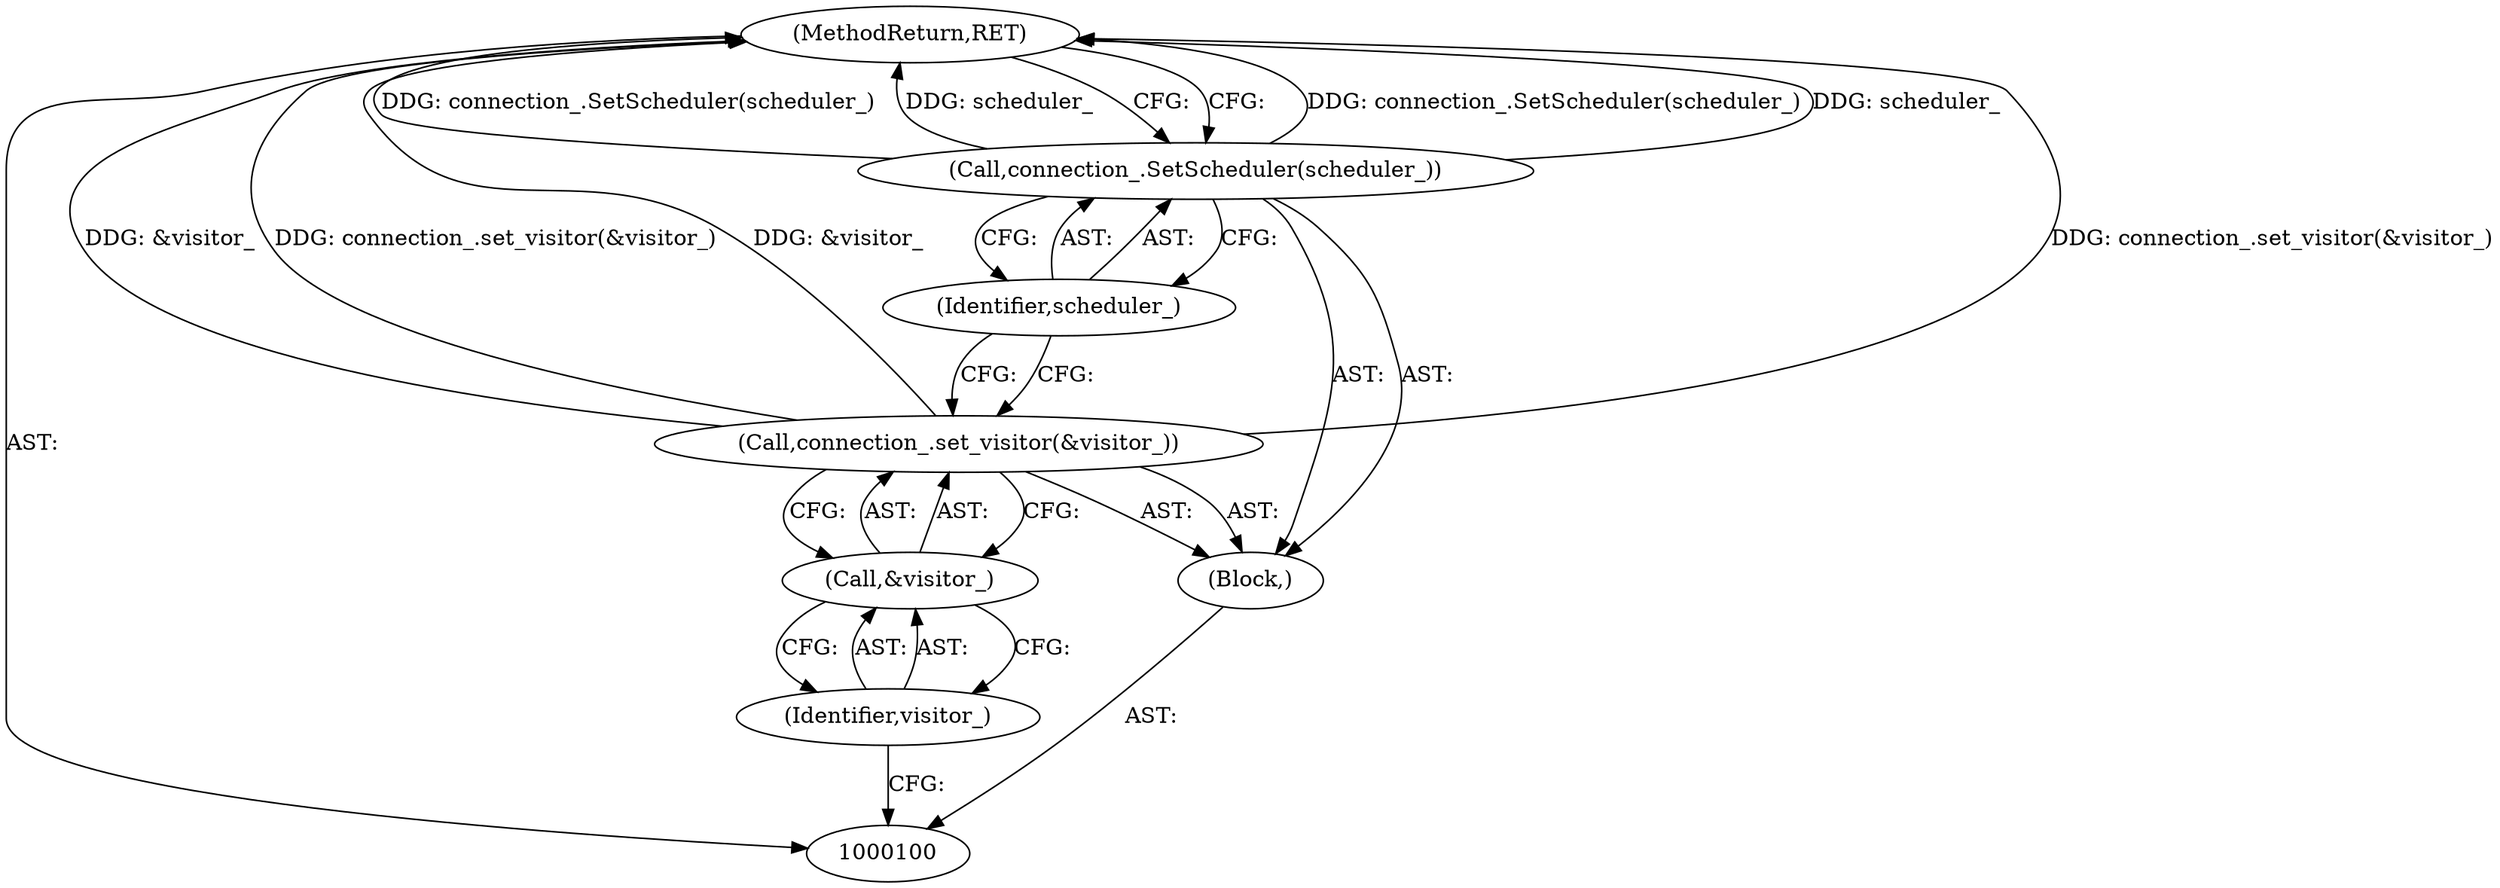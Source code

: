 digraph "0_Chrome_58c433b2426f8d23ad27f1976635506ee3643034_0" {
"1000107" [label="(MethodReturn,RET)"];
"1000101" [label="(Block,)"];
"1000103" [label="(Call,&visitor_)"];
"1000104" [label="(Identifier,visitor_)"];
"1000102" [label="(Call,connection_.set_visitor(&visitor_))"];
"1000106" [label="(Identifier,scheduler_)"];
"1000105" [label="(Call,connection_.SetScheduler(scheduler_))"];
"1000107" -> "1000100"  [label="AST: "];
"1000107" -> "1000105"  [label="CFG: "];
"1000105" -> "1000107"  [label="DDG: connection_.SetScheduler(scheduler_)"];
"1000105" -> "1000107"  [label="DDG: scheduler_"];
"1000102" -> "1000107"  [label="DDG: connection_.set_visitor(&visitor_)"];
"1000102" -> "1000107"  [label="DDG: &visitor_"];
"1000101" -> "1000100"  [label="AST: "];
"1000102" -> "1000101"  [label="AST: "];
"1000105" -> "1000101"  [label="AST: "];
"1000103" -> "1000102"  [label="AST: "];
"1000103" -> "1000104"  [label="CFG: "];
"1000104" -> "1000103"  [label="AST: "];
"1000102" -> "1000103"  [label="CFG: "];
"1000104" -> "1000103"  [label="AST: "];
"1000104" -> "1000100"  [label="CFG: "];
"1000103" -> "1000104"  [label="CFG: "];
"1000102" -> "1000101"  [label="AST: "];
"1000102" -> "1000103"  [label="CFG: "];
"1000103" -> "1000102"  [label="AST: "];
"1000106" -> "1000102"  [label="CFG: "];
"1000102" -> "1000107"  [label="DDG: connection_.set_visitor(&visitor_)"];
"1000102" -> "1000107"  [label="DDG: &visitor_"];
"1000106" -> "1000105"  [label="AST: "];
"1000106" -> "1000102"  [label="CFG: "];
"1000105" -> "1000106"  [label="CFG: "];
"1000105" -> "1000101"  [label="AST: "];
"1000105" -> "1000106"  [label="CFG: "];
"1000106" -> "1000105"  [label="AST: "];
"1000107" -> "1000105"  [label="CFG: "];
"1000105" -> "1000107"  [label="DDG: connection_.SetScheduler(scheduler_)"];
"1000105" -> "1000107"  [label="DDG: scheduler_"];
}
